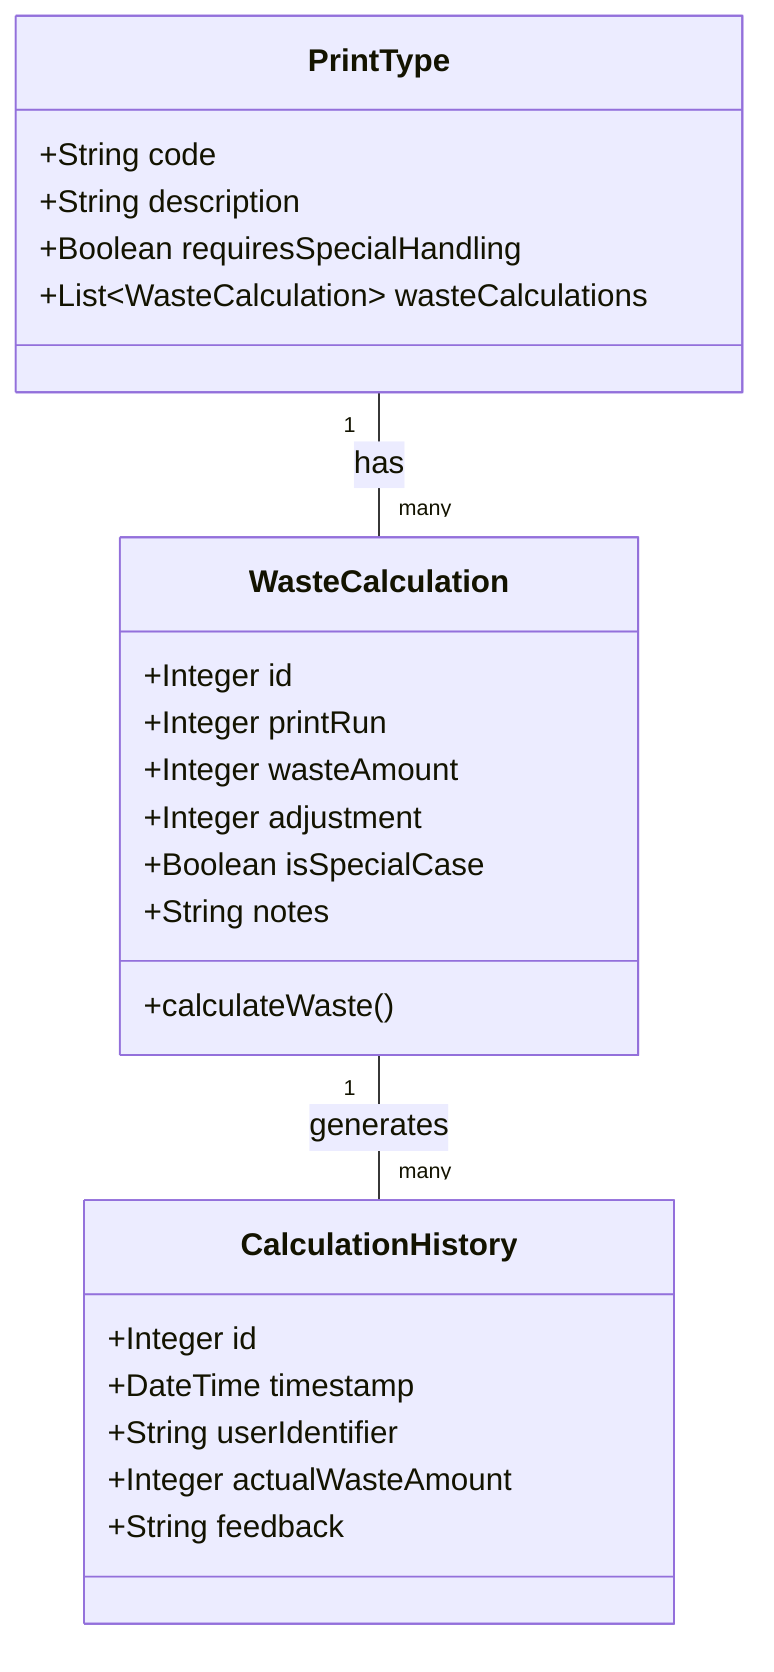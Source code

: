 classDiagram
    class PrintType {
        +String code
        +String description
        +Boolean requiresSpecialHandling
        +List~WasteCalculation~ wasteCalculations
    }
    
    class WasteCalculation {
        +Integer id
        +Integer printRun
        +Integer wasteAmount
        +Integer adjustment
        +Boolean isSpecialCase
        +String notes
        +calculateWaste()
    }
    
    class CalculationHistory {
        +Integer id
        +DateTime timestamp
        +String userIdentifier
        +Integer actualWasteAmount
        +String feedback
    }

    PrintType "1" -- "many" WasteCalculation : has
    WasteCalculation "1" -- "many" CalculationHistory : generates